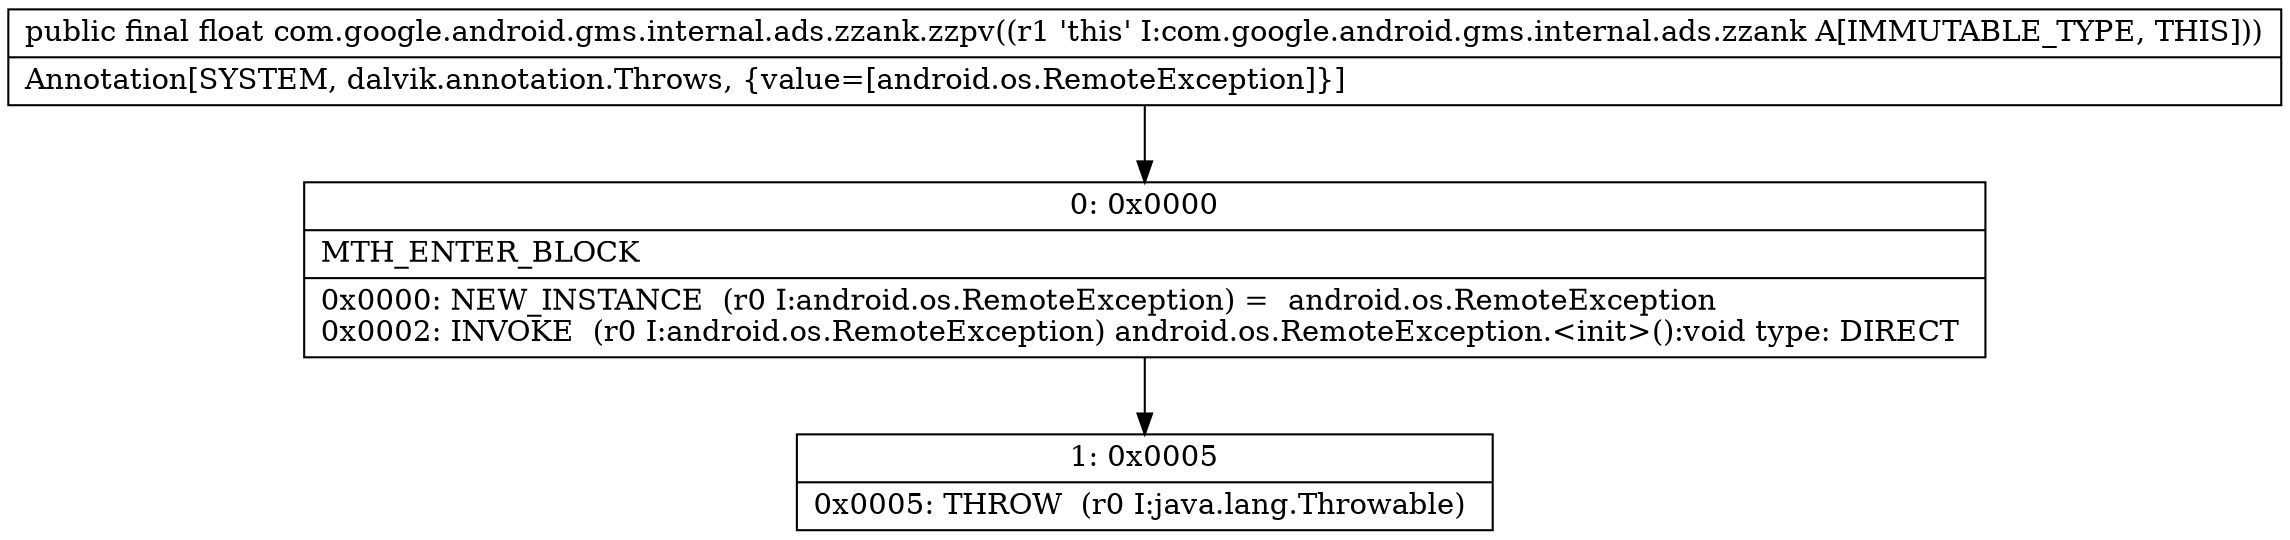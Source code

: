 digraph "CFG forcom.google.android.gms.internal.ads.zzank.zzpv()F" {
Node_0 [shape=record,label="{0\:\ 0x0000|MTH_ENTER_BLOCK\l|0x0000: NEW_INSTANCE  (r0 I:android.os.RemoteException) =  android.os.RemoteException \l0x0002: INVOKE  (r0 I:android.os.RemoteException) android.os.RemoteException.\<init\>():void type: DIRECT \l}"];
Node_1 [shape=record,label="{1\:\ 0x0005|0x0005: THROW  (r0 I:java.lang.Throwable) \l}"];
MethodNode[shape=record,label="{public final float com.google.android.gms.internal.ads.zzank.zzpv((r1 'this' I:com.google.android.gms.internal.ads.zzank A[IMMUTABLE_TYPE, THIS]))  | Annotation[SYSTEM, dalvik.annotation.Throws, \{value=[android.os.RemoteException]\}]\l}"];
MethodNode -> Node_0;
Node_0 -> Node_1;
}


